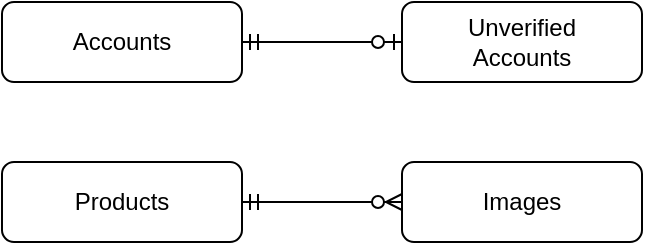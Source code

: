 <mxfile version="20.3.0" type="device"><diagram id="C8QI43SjwJCJDJTKDoHD" name="ERD"><mxGraphModel dx="569" dy="351" grid="1" gridSize="10" guides="1" tooltips="1" connect="1" arrows="1" fold="1" page="1" pageScale="1" pageWidth="1169" pageHeight="827" math="0" shadow="0"><root><mxCell id="0"/><mxCell id="1" parent="0"/><mxCell id="Fu6EoirFuYGi66nkFCTZ-1" value="Accounts" style="rounded=1;whiteSpace=wrap;html=1;" vertex="1" parent="1"><mxGeometry x="320" y="280" width="120" height="40" as="geometry"/></mxCell><mxCell id="Fu6EoirFuYGi66nkFCTZ-2" value="Unverified&lt;br&gt;Accounts" style="rounded=1;whiteSpace=wrap;html=1;" vertex="1" parent="1"><mxGeometry x="520" y="280" width="120" height="40" as="geometry"/></mxCell><mxCell id="Fu6EoirFuYGi66nkFCTZ-3" value="" style="edgeStyle=entityRelationEdgeStyle;fontSize=12;html=1;endArrow=ERzeroToOne;startArrow=ERmandOne;rounded=0;entryX=0;entryY=0.5;entryDx=0;entryDy=0;exitX=1;exitY=0.5;exitDx=0;exitDy=0;" edge="1" parent="1" source="Fu6EoirFuYGi66nkFCTZ-1" target="Fu6EoirFuYGi66nkFCTZ-2"><mxGeometry width="100" height="100" relative="1" as="geometry"><mxPoint x="160" y="590" as="sourcePoint"/><mxPoint x="260" y="490" as="targetPoint"/></mxGeometry></mxCell><mxCell id="Fu6EoirFuYGi66nkFCTZ-4" value="Products" style="rounded=1;whiteSpace=wrap;html=1;" vertex="1" parent="1"><mxGeometry x="320" y="360" width="120" height="40" as="geometry"/></mxCell><mxCell id="Fu6EoirFuYGi66nkFCTZ-5" value="" style="edgeStyle=entityRelationEdgeStyle;fontSize=12;html=1;endArrow=ERzeroToMany;startArrow=ERmandOne;rounded=0;exitX=1;exitY=0.5;exitDx=0;exitDy=0;entryX=0;entryY=0.5;entryDx=0;entryDy=0;" edge="1" parent="1" source="Fu6EoirFuYGi66nkFCTZ-4" target="Fu6EoirFuYGi66nkFCTZ-6"><mxGeometry width="100" height="100" relative="1" as="geometry"><mxPoint x="460" y="450" as="sourcePoint"/><mxPoint x="500" y="380" as="targetPoint"/></mxGeometry></mxCell><mxCell id="Fu6EoirFuYGi66nkFCTZ-6" value="Images" style="rounded=1;whiteSpace=wrap;html=1;" vertex="1" parent="1"><mxGeometry x="520" y="360" width="120" height="40" as="geometry"/></mxCell></root></mxGraphModel></diagram></mxfile>